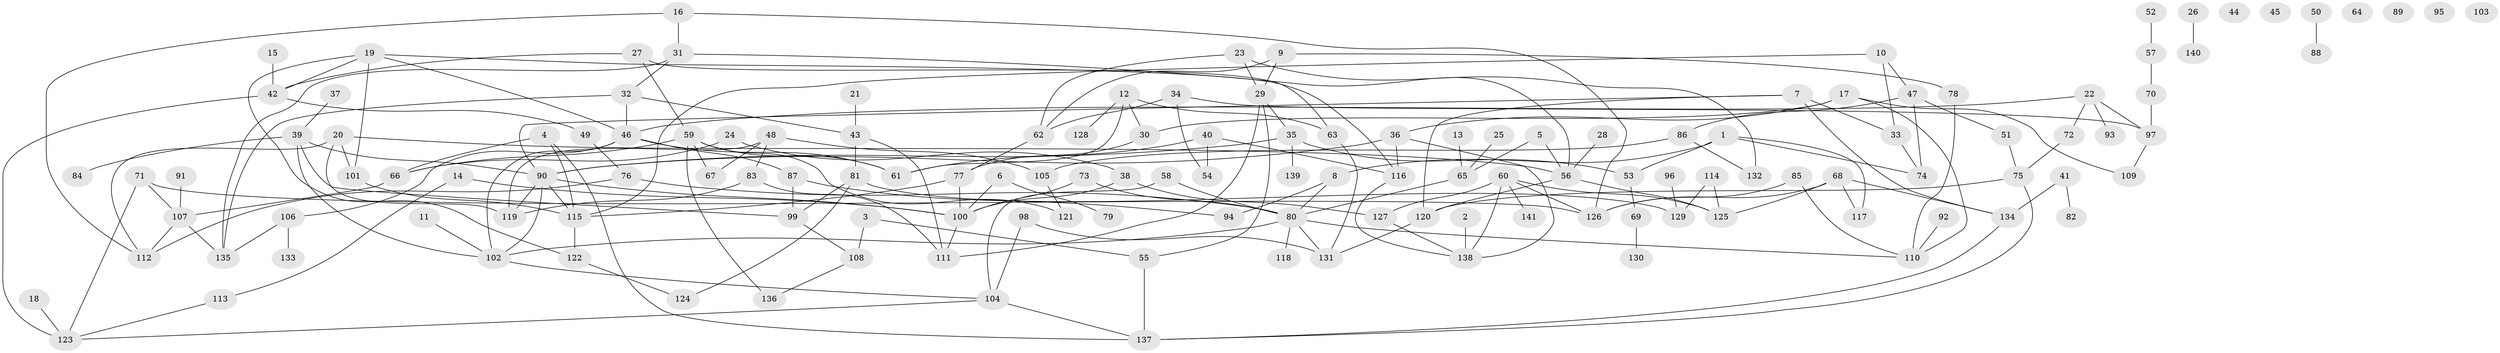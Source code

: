 // Generated by graph-tools (version 1.1) at 2025/33/03/09/25 02:33:26]
// undirected, 141 vertices, 205 edges
graph export_dot {
graph [start="1"]
  node [color=gray90,style=filled];
  1;
  2;
  3;
  4;
  5;
  6;
  7;
  8;
  9;
  10;
  11;
  12;
  13;
  14;
  15;
  16;
  17;
  18;
  19;
  20;
  21;
  22;
  23;
  24;
  25;
  26;
  27;
  28;
  29;
  30;
  31;
  32;
  33;
  34;
  35;
  36;
  37;
  38;
  39;
  40;
  41;
  42;
  43;
  44;
  45;
  46;
  47;
  48;
  49;
  50;
  51;
  52;
  53;
  54;
  55;
  56;
  57;
  58;
  59;
  60;
  61;
  62;
  63;
  64;
  65;
  66;
  67;
  68;
  69;
  70;
  71;
  72;
  73;
  74;
  75;
  76;
  77;
  78;
  79;
  80;
  81;
  82;
  83;
  84;
  85;
  86;
  87;
  88;
  89;
  90;
  91;
  92;
  93;
  94;
  95;
  96;
  97;
  98;
  99;
  100;
  101;
  102;
  103;
  104;
  105;
  106;
  107;
  108;
  109;
  110;
  111;
  112;
  113;
  114;
  115;
  116;
  117;
  118;
  119;
  120;
  121;
  122;
  123;
  124;
  125;
  126;
  127;
  128;
  129;
  130;
  131;
  132;
  133;
  134;
  135;
  136;
  137;
  138;
  139;
  140;
  141;
  1 -- 8;
  1 -- 53;
  1 -- 74;
  1 -- 117;
  2 -- 138;
  3 -- 55;
  3 -- 108;
  4 -- 66;
  4 -- 115;
  4 -- 137;
  5 -- 56;
  5 -- 65;
  6 -- 79;
  6 -- 100;
  7 -- 33;
  7 -- 90;
  7 -- 120;
  7 -- 134;
  8 -- 80;
  8 -- 94;
  9 -- 29;
  9 -- 62;
  9 -- 78;
  10 -- 33;
  10 -- 47;
  10 -- 115;
  11 -- 102;
  12 -- 30;
  12 -- 61;
  12 -- 63;
  12 -- 128;
  13 -- 65;
  14 -- 100;
  14 -- 113;
  15 -- 42;
  16 -- 31;
  16 -- 112;
  16 -- 126;
  17 -- 30;
  17 -- 36;
  17 -- 109;
  17 -- 110;
  18 -- 123;
  19 -- 42;
  19 -- 46;
  19 -- 101;
  19 -- 116;
  19 -- 122;
  20 -- 56;
  20 -- 101;
  20 -- 112;
  20 -- 119;
  21 -- 43;
  22 -- 46;
  22 -- 72;
  22 -- 93;
  22 -- 97;
  23 -- 29;
  23 -- 62;
  23 -- 132;
  24 -- 38;
  24 -- 66;
  25 -- 65;
  26 -- 140;
  27 -- 42;
  27 -- 59;
  27 -- 63;
  28 -- 56;
  29 -- 35;
  29 -- 55;
  29 -- 111;
  30 -- 77;
  31 -- 32;
  31 -- 56;
  31 -- 135;
  32 -- 43;
  32 -- 46;
  32 -- 135;
  33 -- 74;
  34 -- 54;
  34 -- 62;
  34 -- 97;
  35 -- 53;
  35 -- 90;
  35 -- 139;
  36 -- 90;
  36 -- 116;
  36 -- 138;
  37 -- 39;
  38 -- 100;
  38 -- 127;
  39 -- 84;
  39 -- 90;
  39 -- 99;
  39 -- 102;
  40 -- 54;
  40 -- 61;
  40 -- 116;
  41 -- 82;
  41 -- 134;
  42 -- 49;
  42 -- 123;
  43 -- 81;
  43 -- 111;
  46 -- 61;
  46 -- 87;
  46 -- 102;
  46 -- 106;
  47 -- 51;
  47 -- 74;
  47 -- 86;
  48 -- 67;
  48 -- 83;
  48 -- 105;
  48 -- 119;
  49 -- 76;
  50 -- 88;
  51 -- 75;
  52 -- 57;
  53 -- 69;
  55 -- 137;
  56 -- 120;
  56 -- 125;
  57 -- 70;
  58 -- 80;
  58 -- 104;
  59 -- 61;
  59 -- 66;
  59 -- 67;
  59 -- 121;
  59 -- 136;
  60 -- 125;
  60 -- 126;
  60 -- 127;
  60 -- 138;
  60 -- 141;
  62 -- 77;
  63 -- 131;
  65 -- 80;
  66 -- 107;
  68 -- 117;
  68 -- 125;
  68 -- 126;
  68 -- 134;
  69 -- 130;
  70 -- 97;
  71 -- 107;
  71 -- 123;
  71 -- 126;
  72 -- 75;
  73 -- 80;
  73 -- 100;
  75 -- 120;
  75 -- 137;
  76 -- 80;
  76 -- 112;
  77 -- 100;
  77 -- 115;
  78 -- 110;
  80 -- 102;
  80 -- 110;
  80 -- 118;
  80 -- 131;
  81 -- 99;
  81 -- 124;
  81 -- 129;
  83 -- 111;
  83 -- 119;
  85 -- 110;
  85 -- 126;
  86 -- 105;
  86 -- 132;
  87 -- 94;
  87 -- 99;
  90 -- 100;
  90 -- 102;
  90 -- 115;
  90 -- 119;
  91 -- 107;
  92 -- 110;
  96 -- 129;
  97 -- 109;
  98 -- 104;
  98 -- 131;
  99 -- 108;
  100 -- 111;
  101 -- 115;
  102 -- 104;
  104 -- 123;
  104 -- 137;
  105 -- 121;
  106 -- 133;
  106 -- 135;
  107 -- 112;
  107 -- 135;
  108 -- 136;
  113 -- 123;
  114 -- 125;
  114 -- 129;
  115 -- 122;
  116 -- 138;
  120 -- 131;
  122 -- 124;
  127 -- 138;
  134 -- 137;
}
